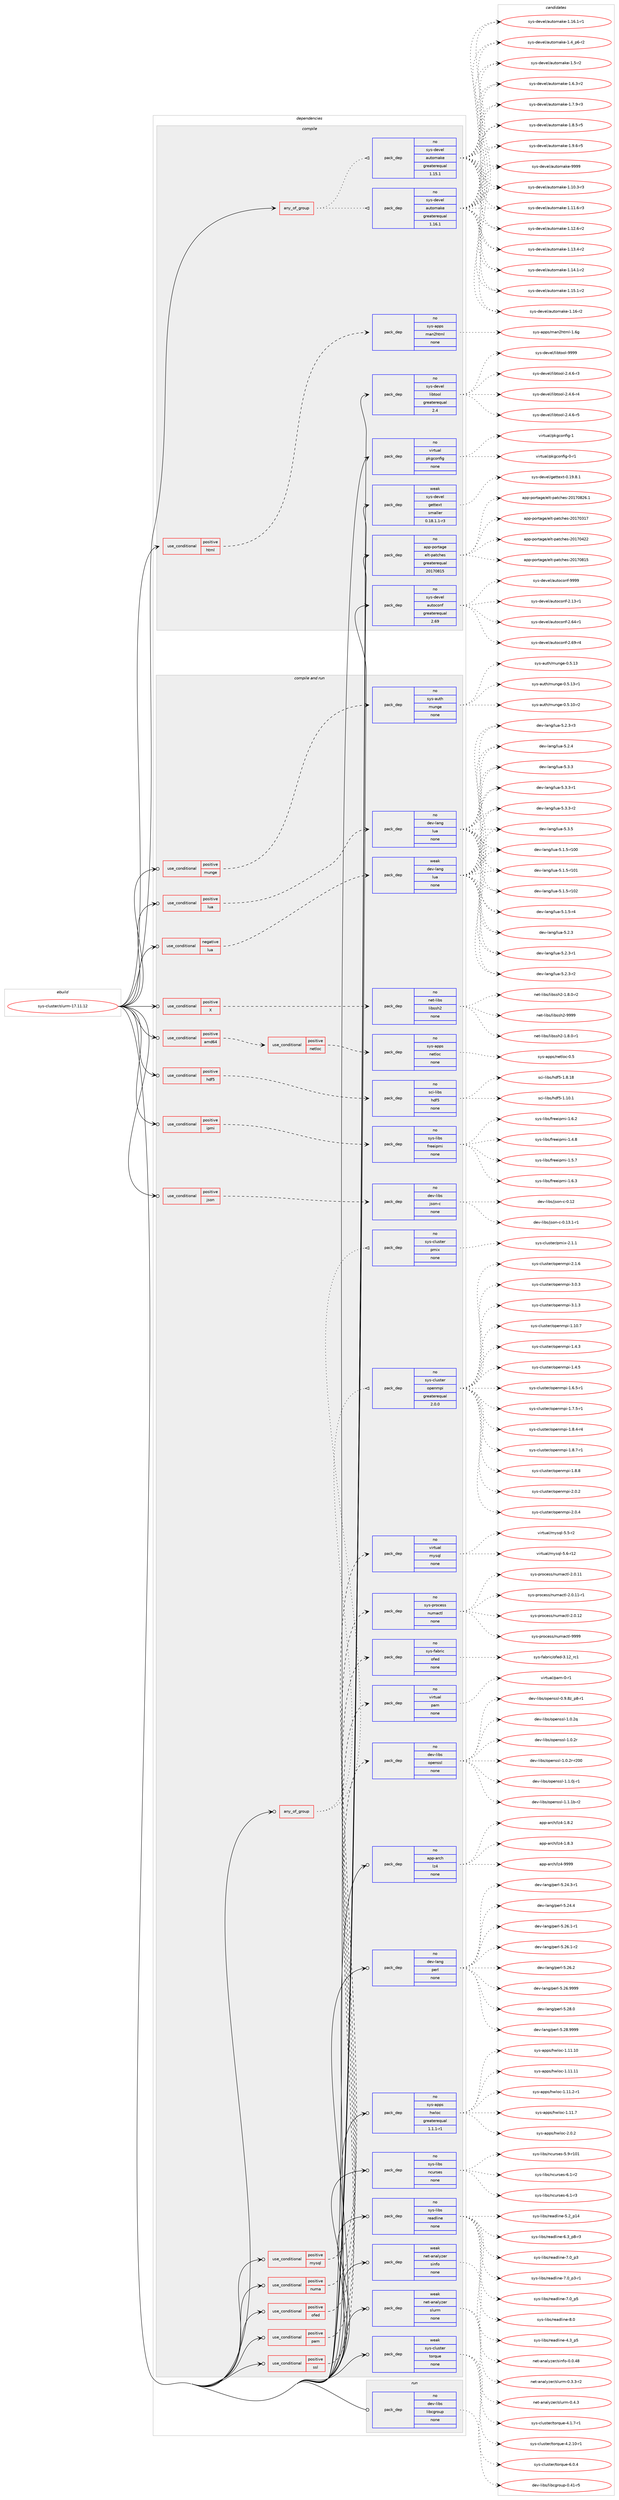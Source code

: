 digraph prolog {

# *************
# Graph options
# *************

newrank=true;
concentrate=true;
compound=true;
graph [rankdir=LR,fontname=Helvetica,fontsize=10,ranksep=1.5];#, ranksep=2.5, nodesep=0.2];
edge  [arrowhead=vee];
node  [fontname=Helvetica,fontsize=10];

# **********
# The ebuild
# **********

subgraph cluster_leftcol {
color=gray;
rank=same;
label=<<i>ebuild</i>>;
id [label="sys-cluster/slurm-17.11.12", color=red, width=4, href="../sys-cluster/slurm-17.11.12.svg"];
}

# ****************
# The dependencies
# ****************

subgraph cluster_midcol {
color=gray;
label=<<i>dependencies</i>>;
subgraph cluster_compile {
fillcolor="#eeeeee";
style=filled;
label=<<i>compile</i>>;
subgraph any27387 {
dependency1725785 [label=<<TABLE BORDER="0" CELLBORDER="1" CELLSPACING="0" CELLPADDING="4"><TR><TD CELLPADDING="10">any_of_group</TD></TR></TABLE>>, shape=none, color=red];subgraph pack1238325 {
dependency1725786 [label=<<TABLE BORDER="0" CELLBORDER="1" CELLSPACING="0" CELLPADDING="4" WIDTH="220"><TR><TD ROWSPAN="6" CELLPADDING="30">pack_dep</TD></TR><TR><TD WIDTH="110">no</TD></TR><TR><TD>sys-devel</TD></TR><TR><TD>automake</TD></TR><TR><TD>greaterequal</TD></TR><TR><TD>1.16.1</TD></TR></TABLE>>, shape=none, color=blue];
}
dependency1725785:e -> dependency1725786:w [weight=20,style="dotted",arrowhead="oinv"];
subgraph pack1238326 {
dependency1725787 [label=<<TABLE BORDER="0" CELLBORDER="1" CELLSPACING="0" CELLPADDING="4" WIDTH="220"><TR><TD ROWSPAN="6" CELLPADDING="30">pack_dep</TD></TR><TR><TD WIDTH="110">no</TD></TR><TR><TD>sys-devel</TD></TR><TR><TD>automake</TD></TR><TR><TD>greaterequal</TD></TR><TR><TD>1.15.1</TD></TR></TABLE>>, shape=none, color=blue];
}
dependency1725785:e -> dependency1725787:w [weight=20,style="dotted",arrowhead="oinv"];
}
id:e -> dependency1725785:w [weight=20,style="solid",arrowhead="vee"];
subgraph cond459185 {
dependency1725788 [label=<<TABLE BORDER="0" CELLBORDER="1" CELLSPACING="0" CELLPADDING="4"><TR><TD ROWSPAN="3" CELLPADDING="10">use_conditional</TD></TR><TR><TD>positive</TD></TR><TR><TD>html</TD></TR></TABLE>>, shape=none, color=red];
subgraph pack1238327 {
dependency1725789 [label=<<TABLE BORDER="0" CELLBORDER="1" CELLSPACING="0" CELLPADDING="4" WIDTH="220"><TR><TD ROWSPAN="6" CELLPADDING="30">pack_dep</TD></TR><TR><TD WIDTH="110">no</TD></TR><TR><TD>sys-apps</TD></TR><TR><TD>man2html</TD></TR><TR><TD>none</TD></TR><TR><TD></TD></TR></TABLE>>, shape=none, color=blue];
}
dependency1725788:e -> dependency1725789:w [weight=20,style="dashed",arrowhead="vee"];
}
id:e -> dependency1725788:w [weight=20,style="solid",arrowhead="vee"];
subgraph pack1238328 {
dependency1725790 [label=<<TABLE BORDER="0" CELLBORDER="1" CELLSPACING="0" CELLPADDING="4" WIDTH="220"><TR><TD ROWSPAN="6" CELLPADDING="30">pack_dep</TD></TR><TR><TD WIDTH="110">no</TD></TR><TR><TD>app-portage</TD></TR><TR><TD>elt-patches</TD></TR><TR><TD>greaterequal</TD></TR><TR><TD>20170815</TD></TR></TABLE>>, shape=none, color=blue];
}
id:e -> dependency1725790:w [weight=20,style="solid",arrowhead="vee"];
subgraph pack1238329 {
dependency1725791 [label=<<TABLE BORDER="0" CELLBORDER="1" CELLSPACING="0" CELLPADDING="4" WIDTH="220"><TR><TD ROWSPAN="6" CELLPADDING="30">pack_dep</TD></TR><TR><TD WIDTH="110">no</TD></TR><TR><TD>sys-devel</TD></TR><TR><TD>autoconf</TD></TR><TR><TD>greaterequal</TD></TR><TR><TD>2.69</TD></TR></TABLE>>, shape=none, color=blue];
}
id:e -> dependency1725791:w [weight=20,style="solid",arrowhead="vee"];
subgraph pack1238330 {
dependency1725792 [label=<<TABLE BORDER="0" CELLBORDER="1" CELLSPACING="0" CELLPADDING="4" WIDTH="220"><TR><TD ROWSPAN="6" CELLPADDING="30">pack_dep</TD></TR><TR><TD WIDTH="110">no</TD></TR><TR><TD>sys-devel</TD></TR><TR><TD>libtool</TD></TR><TR><TD>greaterequal</TD></TR><TR><TD>2.4</TD></TR></TABLE>>, shape=none, color=blue];
}
id:e -> dependency1725792:w [weight=20,style="solid",arrowhead="vee"];
subgraph pack1238331 {
dependency1725793 [label=<<TABLE BORDER="0" CELLBORDER="1" CELLSPACING="0" CELLPADDING="4" WIDTH="220"><TR><TD ROWSPAN="6" CELLPADDING="30">pack_dep</TD></TR><TR><TD WIDTH="110">no</TD></TR><TR><TD>virtual</TD></TR><TR><TD>pkgconfig</TD></TR><TR><TD>none</TD></TR><TR><TD></TD></TR></TABLE>>, shape=none, color=blue];
}
id:e -> dependency1725793:w [weight=20,style="solid",arrowhead="vee"];
subgraph pack1238332 {
dependency1725794 [label=<<TABLE BORDER="0" CELLBORDER="1" CELLSPACING="0" CELLPADDING="4" WIDTH="220"><TR><TD ROWSPAN="6" CELLPADDING="30">pack_dep</TD></TR><TR><TD WIDTH="110">weak</TD></TR><TR><TD>sys-devel</TD></TR><TR><TD>gettext</TD></TR><TR><TD>smaller</TD></TR><TR><TD>0.18.1.1-r3</TD></TR></TABLE>>, shape=none, color=blue];
}
id:e -> dependency1725794:w [weight=20,style="solid",arrowhead="vee"];
}
subgraph cluster_compileandrun {
fillcolor="#eeeeee";
style=filled;
label=<<i>compile and run</i>>;
subgraph any27388 {
dependency1725795 [label=<<TABLE BORDER="0" CELLBORDER="1" CELLSPACING="0" CELLPADDING="4"><TR><TD CELLPADDING="10">any_of_group</TD></TR></TABLE>>, shape=none, color=red];subgraph pack1238333 {
dependency1725796 [label=<<TABLE BORDER="0" CELLBORDER="1" CELLSPACING="0" CELLPADDING="4" WIDTH="220"><TR><TD ROWSPAN="6" CELLPADDING="30">pack_dep</TD></TR><TR><TD WIDTH="110">no</TD></TR><TR><TD>sys-cluster</TD></TR><TR><TD>pmix</TD></TR><TR><TD>none</TD></TR><TR><TD></TD></TR></TABLE>>, shape=none, color=blue];
}
dependency1725795:e -> dependency1725796:w [weight=20,style="dotted",arrowhead="oinv"];
subgraph pack1238334 {
dependency1725797 [label=<<TABLE BORDER="0" CELLBORDER="1" CELLSPACING="0" CELLPADDING="4" WIDTH="220"><TR><TD ROWSPAN="6" CELLPADDING="30">pack_dep</TD></TR><TR><TD WIDTH="110">no</TD></TR><TR><TD>sys-cluster</TD></TR><TR><TD>openmpi</TD></TR><TR><TD>greaterequal</TD></TR><TR><TD>2.0.0</TD></TR></TABLE>>, shape=none, color=blue];
}
dependency1725795:e -> dependency1725797:w [weight=20,style="dotted",arrowhead="oinv"];
}
id:e -> dependency1725795:w [weight=20,style="solid",arrowhead="odotvee"];
subgraph cond459186 {
dependency1725798 [label=<<TABLE BORDER="0" CELLBORDER="1" CELLSPACING="0" CELLPADDING="4"><TR><TD ROWSPAN="3" CELLPADDING="10">use_conditional</TD></TR><TR><TD>negative</TD></TR><TR><TD>lua</TD></TR></TABLE>>, shape=none, color=red];
subgraph pack1238335 {
dependency1725799 [label=<<TABLE BORDER="0" CELLBORDER="1" CELLSPACING="0" CELLPADDING="4" WIDTH="220"><TR><TD ROWSPAN="6" CELLPADDING="30">pack_dep</TD></TR><TR><TD WIDTH="110">weak</TD></TR><TR><TD>dev-lang</TD></TR><TR><TD>lua</TD></TR><TR><TD>none</TD></TR><TR><TD></TD></TR></TABLE>>, shape=none, color=blue];
}
dependency1725798:e -> dependency1725799:w [weight=20,style="dashed",arrowhead="vee"];
}
id:e -> dependency1725798:w [weight=20,style="solid",arrowhead="odotvee"];
subgraph cond459187 {
dependency1725800 [label=<<TABLE BORDER="0" CELLBORDER="1" CELLSPACING="0" CELLPADDING="4"><TR><TD ROWSPAN="3" CELLPADDING="10">use_conditional</TD></TR><TR><TD>positive</TD></TR><TR><TD>X</TD></TR></TABLE>>, shape=none, color=red];
subgraph pack1238336 {
dependency1725801 [label=<<TABLE BORDER="0" CELLBORDER="1" CELLSPACING="0" CELLPADDING="4" WIDTH="220"><TR><TD ROWSPAN="6" CELLPADDING="30">pack_dep</TD></TR><TR><TD WIDTH="110">no</TD></TR><TR><TD>net-libs</TD></TR><TR><TD>libssh2</TD></TR><TR><TD>none</TD></TR><TR><TD></TD></TR></TABLE>>, shape=none, color=blue];
}
dependency1725800:e -> dependency1725801:w [weight=20,style="dashed",arrowhead="vee"];
}
id:e -> dependency1725800:w [weight=20,style="solid",arrowhead="odotvee"];
subgraph cond459188 {
dependency1725802 [label=<<TABLE BORDER="0" CELLBORDER="1" CELLSPACING="0" CELLPADDING="4"><TR><TD ROWSPAN="3" CELLPADDING="10">use_conditional</TD></TR><TR><TD>positive</TD></TR><TR><TD>amd64</TD></TR></TABLE>>, shape=none, color=red];
subgraph cond459189 {
dependency1725803 [label=<<TABLE BORDER="0" CELLBORDER="1" CELLSPACING="0" CELLPADDING="4"><TR><TD ROWSPAN="3" CELLPADDING="10">use_conditional</TD></TR><TR><TD>positive</TD></TR><TR><TD>netloc</TD></TR></TABLE>>, shape=none, color=red];
subgraph pack1238337 {
dependency1725804 [label=<<TABLE BORDER="0" CELLBORDER="1" CELLSPACING="0" CELLPADDING="4" WIDTH="220"><TR><TD ROWSPAN="6" CELLPADDING="30">pack_dep</TD></TR><TR><TD WIDTH="110">no</TD></TR><TR><TD>sys-apps</TD></TR><TR><TD>netloc</TD></TR><TR><TD>none</TD></TR><TR><TD></TD></TR></TABLE>>, shape=none, color=blue];
}
dependency1725803:e -> dependency1725804:w [weight=20,style="dashed",arrowhead="vee"];
}
dependency1725802:e -> dependency1725803:w [weight=20,style="dashed",arrowhead="vee"];
}
id:e -> dependency1725802:w [weight=20,style="solid",arrowhead="odotvee"];
subgraph cond459190 {
dependency1725805 [label=<<TABLE BORDER="0" CELLBORDER="1" CELLSPACING="0" CELLPADDING="4"><TR><TD ROWSPAN="3" CELLPADDING="10">use_conditional</TD></TR><TR><TD>positive</TD></TR><TR><TD>hdf5</TD></TR></TABLE>>, shape=none, color=red];
subgraph pack1238338 {
dependency1725806 [label=<<TABLE BORDER="0" CELLBORDER="1" CELLSPACING="0" CELLPADDING="4" WIDTH="220"><TR><TD ROWSPAN="6" CELLPADDING="30">pack_dep</TD></TR><TR><TD WIDTH="110">no</TD></TR><TR><TD>sci-libs</TD></TR><TR><TD>hdf5</TD></TR><TR><TD>none</TD></TR><TR><TD></TD></TR></TABLE>>, shape=none, color=blue];
}
dependency1725805:e -> dependency1725806:w [weight=20,style="dashed",arrowhead="vee"];
}
id:e -> dependency1725805:w [weight=20,style="solid",arrowhead="odotvee"];
subgraph cond459191 {
dependency1725807 [label=<<TABLE BORDER="0" CELLBORDER="1" CELLSPACING="0" CELLPADDING="4"><TR><TD ROWSPAN="3" CELLPADDING="10">use_conditional</TD></TR><TR><TD>positive</TD></TR><TR><TD>ipmi</TD></TR></TABLE>>, shape=none, color=red];
subgraph pack1238339 {
dependency1725808 [label=<<TABLE BORDER="0" CELLBORDER="1" CELLSPACING="0" CELLPADDING="4" WIDTH="220"><TR><TD ROWSPAN="6" CELLPADDING="30">pack_dep</TD></TR><TR><TD WIDTH="110">no</TD></TR><TR><TD>sys-libs</TD></TR><TR><TD>freeipmi</TD></TR><TR><TD>none</TD></TR><TR><TD></TD></TR></TABLE>>, shape=none, color=blue];
}
dependency1725807:e -> dependency1725808:w [weight=20,style="dashed",arrowhead="vee"];
}
id:e -> dependency1725807:w [weight=20,style="solid",arrowhead="odotvee"];
subgraph cond459192 {
dependency1725809 [label=<<TABLE BORDER="0" CELLBORDER="1" CELLSPACING="0" CELLPADDING="4"><TR><TD ROWSPAN="3" CELLPADDING="10">use_conditional</TD></TR><TR><TD>positive</TD></TR><TR><TD>json</TD></TR></TABLE>>, shape=none, color=red];
subgraph pack1238340 {
dependency1725810 [label=<<TABLE BORDER="0" CELLBORDER="1" CELLSPACING="0" CELLPADDING="4" WIDTH="220"><TR><TD ROWSPAN="6" CELLPADDING="30">pack_dep</TD></TR><TR><TD WIDTH="110">no</TD></TR><TR><TD>dev-libs</TD></TR><TR><TD>json-c</TD></TR><TR><TD>none</TD></TR><TR><TD></TD></TR></TABLE>>, shape=none, color=blue];
}
dependency1725809:e -> dependency1725810:w [weight=20,style="dashed",arrowhead="vee"];
}
id:e -> dependency1725809:w [weight=20,style="solid",arrowhead="odotvee"];
subgraph cond459193 {
dependency1725811 [label=<<TABLE BORDER="0" CELLBORDER="1" CELLSPACING="0" CELLPADDING="4"><TR><TD ROWSPAN="3" CELLPADDING="10">use_conditional</TD></TR><TR><TD>positive</TD></TR><TR><TD>lua</TD></TR></TABLE>>, shape=none, color=red];
subgraph pack1238341 {
dependency1725812 [label=<<TABLE BORDER="0" CELLBORDER="1" CELLSPACING="0" CELLPADDING="4" WIDTH="220"><TR><TD ROWSPAN="6" CELLPADDING="30">pack_dep</TD></TR><TR><TD WIDTH="110">no</TD></TR><TR><TD>dev-lang</TD></TR><TR><TD>lua</TD></TR><TR><TD>none</TD></TR><TR><TD></TD></TR></TABLE>>, shape=none, color=blue];
}
dependency1725811:e -> dependency1725812:w [weight=20,style="dashed",arrowhead="vee"];
}
id:e -> dependency1725811:w [weight=20,style="solid",arrowhead="odotvee"];
subgraph cond459194 {
dependency1725813 [label=<<TABLE BORDER="0" CELLBORDER="1" CELLSPACING="0" CELLPADDING="4"><TR><TD ROWSPAN="3" CELLPADDING="10">use_conditional</TD></TR><TR><TD>positive</TD></TR><TR><TD>munge</TD></TR></TABLE>>, shape=none, color=red];
subgraph pack1238342 {
dependency1725814 [label=<<TABLE BORDER="0" CELLBORDER="1" CELLSPACING="0" CELLPADDING="4" WIDTH="220"><TR><TD ROWSPAN="6" CELLPADDING="30">pack_dep</TD></TR><TR><TD WIDTH="110">no</TD></TR><TR><TD>sys-auth</TD></TR><TR><TD>munge</TD></TR><TR><TD>none</TD></TR><TR><TD></TD></TR></TABLE>>, shape=none, color=blue];
}
dependency1725813:e -> dependency1725814:w [weight=20,style="dashed",arrowhead="vee"];
}
id:e -> dependency1725813:w [weight=20,style="solid",arrowhead="odotvee"];
subgraph cond459195 {
dependency1725815 [label=<<TABLE BORDER="0" CELLBORDER="1" CELLSPACING="0" CELLPADDING="4"><TR><TD ROWSPAN="3" CELLPADDING="10">use_conditional</TD></TR><TR><TD>positive</TD></TR><TR><TD>mysql</TD></TR></TABLE>>, shape=none, color=red];
subgraph pack1238343 {
dependency1725816 [label=<<TABLE BORDER="0" CELLBORDER="1" CELLSPACING="0" CELLPADDING="4" WIDTH="220"><TR><TD ROWSPAN="6" CELLPADDING="30">pack_dep</TD></TR><TR><TD WIDTH="110">no</TD></TR><TR><TD>virtual</TD></TR><TR><TD>mysql</TD></TR><TR><TD>none</TD></TR><TR><TD></TD></TR></TABLE>>, shape=none, color=blue];
}
dependency1725815:e -> dependency1725816:w [weight=20,style="dashed",arrowhead="vee"];
}
id:e -> dependency1725815:w [weight=20,style="solid",arrowhead="odotvee"];
subgraph cond459196 {
dependency1725817 [label=<<TABLE BORDER="0" CELLBORDER="1" CELLSPACING="0" CELLPADDING="4"><TR><TD ROWSPAN="3" CELLPADDING="10">use_conditional</TD></TR><TR><TD>positive</TD></TR><TR><TD>numa</TD></TR></TABLE>>, shape=none, color=red];
subgraph pack1238344 {
dependency1725818 [label=<<TABLE BORDER="0" CELLBORDER="1" CELLSPACING="0" CELLPADDING="4" WIDTH="220"><TR><TD ROWSPAN="6" CELLPADDING="30">pack_dep</TD></TR><TR><TD WIDTH="110">no</TD></TR><TR><TD>sys-process</TD></TR><TR><TD>numactl</TD></TR><TR><TD>none</TD></TR><TR><TD></TD></TR></TABLE>>, shape=none, color=blue];
}
dependency1725817:e -> dependency1725818:w [weight=20,style="dashed",arrowhead="vee"];
}
id:e -> dependency1725817:w [weight=20,style="solid",arrowhead="odotvee"];
subgraph cond459197 {
dependency1725819 [label=<<TABLE BORDER="0" CELLBORDER="1" CELLSPACING="0" CELLPADDING="4"><TR><TD ROWSPAN="3" CELLPADDING="10">use_conditional</TD></TR><TR><TD>positive</TD></TR><TR><TD>ofed</TD></TR></TABLE>>, shape=none, color=red];
subgraph pack1238345 {
dependency1725820 [label=<<TABLE BORDER="0" CELLBORDER="1" CELLSPACING="0" CELLPADDING="4" WIDTH="220"><TR><TD ROWSPAN="6" CELLPADDING="30">pack_dep</TD></TR><TR><TD WIDTH="110">no</TD></TR><TR><TD>sys-fabric</TD></TR><TR><TD>ofed</TD></TR><TR><TD>none</TD></TR><TR><TD></TD></TR></TABLE>>, shape=none, color=blue];
}
dependency1725819:e -> dependency1725820:w [weight=20,style="dashed",arrowhead="vee"];
}
id:e -> dependency1725819:w [weight=20,style="solid",arrowhead="odotvee"];
subgraph cond459198 {
dependency1725821 [label=<<TABLE BORDER="0" CELLBORDER="1" CELLSPACING="0" CELLPADDING="4"><TR><TD ROWSPAN="3" CELLPADDING="10">use_conditional</TD></TR><TR><TD>positive</TD></TR><TR><TD>pam</TD></TR></TABLE>>, shape=none, color=red];
subgraph pack1238346 {
dependency1725822 [label=<<TABLE BORDER="0" CELLBORDER="1" CELLSPACING="0" CELLPADDING="4" WIDTH="220"><TR><TD ROWSPAN="6" CELLPADDING="30">pack_dep</TD></TR><TR><TD WIDTH="110">no</TD></TR><TR><TD>virtual</TD></TR><TR><TD>pam</TD></TR><TR><TD>none</TD></TR><TR><TD></TD></TR></TABLE>>, shape=none, color=blue];
}
dependency1725821:e -> dependency1725822:w [weight=20,style="dashed",arrowhead="vee"];
}
id:e -> dependency1725821:w [weight=20,style="solid",arrowhead="odotvee"];
subgraph cond459199 {
dependency1725823 [label=<<TABLE BORDER="0" CELLBORDER="1" CELLSPACING="0" CELLPADDING="4"><TR><TD ROWSPAN="3" CELLPADDING="10">use_conditional</TD></TR><TR><TD>positive</TD></TR><TR><TD>ssl</TD></TR></TABLE>>, shape=none, color=red];
subgraph pack1238347 {
dependency1725824 [label=<<TABLE BORDER="0" CELLBORDER="1" CELLSPACING="0" CELLPADDING="4" WIDTH="220"><TR><TD ROWSPAN="6" CELLPADDING="30">pack_dep</TD></TR><TR><TD WIDTH="110">no</TD></TR><TR><TD>dev-libs</TD></TR><TR><TD>openssl</TD></TR><TR><TD>none</TD></TR><TR><TD></TD></TR></TABLE>>, shape=none, color=blue];
}
dependency1725823:e -> dependency1725824:w [weight=20,style="dashed",arrowhead="vee"];
}
id:e -> dependency1725823:w [weight=20,style="solid",arrowhead="odotvee"];
subgraph pack1238348 {
dependency1725825 [label=<<TABLE BORDER="0" CELLBORDER="1" CELLSPACING="0" CELLPADDING="4" WIDTH="220"><TR><TD ROWSPAN="6" CELLPADDING="30">pack_dep</TD></TR><TR><TD WIDTH="110">no</TD></TR><TR><TD>app-arch</TD></TR><TR><TD>lz4</TD></TR><TR><TD>none</TD></TR><TR><TD></TD></TR></TABLE>>, shape=none, color=blue];
}
id:e -> dependency1725825:w [weight=20,style="solid",arrowhead="odotvee"];
subgraph pack1238349 {
dependency1725826 [label=<<TABLE BORDER="0" CELLBORDER="1" CELLSPACING="0" CELLPADDING="4" WIDTH="220"><TR><TD ROWSPAN="6" CELLPADDING="30">pack_dep</TD></TR><TR><TD WIDTH="110">no</TD></TR><TR><TD>dev-lang</TD></TR><TR><TD>perl</TD></TR><TR><TD>none</TD></TR><TR><TD></TD></TR></TABLE>>, shape=none, color=blue];
}
id:e -> dependency1725826:w [weight=20,style="solid",arrowhead="odotvee"];
subgraph pack1238350 {
dependency1725827 [label=<<TABLE BORDER="0" CELLBORDER="1" CELLSPACING="0" CELLPADDING="4" WIDTH="220"><TR><TD ROWSPAN="6" CELLPADDING="30">pack_dep</TD></TR><TR><TD WIDTH="110">no</TD></TR><TR><TD>sys-apps</TD></TR><TR><TD>hwloc</TD></TR><TR><TD>greaterequal</TD></TR><TR><TD>1.1.1-r1</TD></TR></TABLE>>, shape=none, color=blue];
}
id:e -> dependency1725827:w [weight=20,style="solid",arrowhead="odotvee"];
subgraph pack1238351 {
dependency1725828 [label=<<TABLE BORDER="0" CELLBORDER="1" CELLSPACING="0" CELLPADDING="4" WIDTH="220"><TR><TD ROWSPAN="6" CELLPADDING="30">pack_dep</TD></TR><TR><TD WIDTH="110">no</TD></TR><TR><TD>sys-libs</TD></TR><TR><TD>ncurses</TD></TR><TR><TD>none</TD></TR><TR><TD></TD></TR></TABLE>>, shape=none, color=blue];
}
id:e -> dependency1725828:w [weight=20,style="solid",arrowhead="odotvee"];
subgraph pack1238352 {
dependency1725829 [label=<<TABLE BORDER="0" CELLBORDER="1" CELLSPACING="0" CELLPADDING="4" WIDTH="220"><TR><TD ROWSPAN="6" CELLPADDING="30">pack_dep</TD></TR><TR><TD WIDTH="110">no</TD></TR><TR><TD>sys-libs</TD></TR><TR><TD>readline</TD></TR><TR><TD>none</TD></TR><TR><TD></TD></TR></TABLE>>, shape=none, color=blue];
}
id:e -> dependency1725829:w [weight=20,style="solid",arrowhead="odotvee"];
subgraph pack1238353 {
dependency1725830 [label=<<TABLE BORDER="0" CELLBORDER="1" CELLSPACING="0" CELLPADDING="4" WIDTH="220"><TR><TD ROWSPAN="6" CELLPADDING="30">pack_dep</TD></TR><TR><TD WIDTH="110">weak</TD></TR><TR><TD>net-analyzer</TD></TR><TR><TD>sinfo</TD></TR><TR><TD>none</TD></TR><TR><TD></TD></TR></TABLE>>, shape=none, color=blue];
}
id:e -> dependency1725830:w [weight=20,style="solid",arrowhead="odotvee"];
subgraph pack1238354 {
dependency1725831 [label=<<TABLE BORDER="0" CELLBORDER="1" CELLSPACING="0" CELLPADDING="4" WIDTH="220"><TR><TD ROWSPAN="6" CELLPADDING="30">pack_dep</TD></TR><TR><TD WIDTH="110">weak</TD></TR><TR><TD>net-analyzer</TD></TR><TR><TD>slurm</TD></TR><TR><TD>none</TD></TR><TR><TD></TD></TR></TABLE>>, shape=none, color=blue];
}
id:e -> dependency1725831:w [weight=20,style="solid",arrowhead="odotvee"];
subgraph pack1238355 {
dependency1725832 [label=<<TABLE BORDER="0" CELLBORDER="1" CELLSPACING="0" CELLPADDING="4" WIDTH="220"><TR><TD ROWSPAN="6" CELLPADDING="30">pack_dep</TD></TR><TR><TD WIDTH="110">weak</TD></TR><TR><TD>sys-cluster</TD></TR><TR><TD>torque</TD></TR><TR><TD>none</TD></TR><TR><TD></TD></TR></TABLE>>, shape=none, color=blue];
}
id:e -> dependency1725832:w [weight=20,style="solid",arrowhead="odotvee"];
}
subgraph cluster_run {
fillcolor="#eeeeee";
style=filled;
label=<<i>run</i>>;
subgraph pack1238356 {
dependency1725833 [label=<<TABLE BORDER="0" CELLBORDER="1" CELLSPACING="0" CELLPADDING="4" WIDTH="220"><TR><TD ROWSPAN="6" CELLPADDING="30">pack_dep</TD></TR><TR><TD WIDTH="110">no</TD></TR><TR><TD>dev-libs</TD></TR><TR><TD>libcgroup</TD></TR><TR><TD>none</TD></TR><TR><TD></TD></TR></TABLE>>, shape=none, color=blue];
}
id:e -> dependency1725833:w [weight=20,style="solid",arrowhead="odot"];
}
}

# **************
# The candidates
# **************

subgraph cluster_choices {
rank=same;
color=gray;
label=<<i>candidates</i>>;

subgraph choice1238325 {
color=black;
nodesep=1;
choice11512111545100101118101108479711711611110997107101454946494846514511451 [label="sys-devel/automake-1.10.3-r3", color=red, width=4,href="../sys-devel/automake-1.10.3-r3.svg"];
choice11512111545100101118101108479711711611110997107101454946494946544511451 [label="sys-devel/automake-1.11.6-r3", color=red, width=4,href="../sys-devel/automake-1.11.6-r3.svg"];
choice11512111545100101118101108479711711611110997107101454946495046544511450 [label="sys-devel/automake-1.12.6-r2", color=red, width=4,href="../sys-devel/automake-1.12.6-r2.svg"];
choice11512111545100101118101108479711711611110997107101454946495146524511450 [label="sys-devel/automake-1.13.4-r2", color=red, width=4,href="../sys-devel/automake-1.13.4-r2.svg"];
choice11512111545100101118101108479711711611110997107101454946495246494511450 [label="sys-devel/automake-1.14.1-r2", color=red, width=4,href="../sys-devel/automake-1.14.1-r2.svg"];
choice11512111545100101118101108479711711611110997107101454946495346494511450 [label="sys-devel/automake-1.15.1-r2", color=red, width=4,href="../sys-devel/automake-1.15.1-r2.svg"];
choice1151211154510010111810110847971171161111099710710145494649544511450 [label="sys-devel/automake-1.16-r2", color=red, width=4,href="../sys-devel/automake-1.16-r2.svg"];
choice11512111545100101118101108479711711611110997107101454946495446494511449 [label="sys-devel/automake-1.16.1-r1", color=red, width=4,href="../sys-devel/automake-1.16.1-r1.svg"];
choice115121115451001011181011084797117116111109971071014549465295112544511450 [label="sys-devel/automake-1.4_p6-r2", color=red, width=4,href="../sys-devel/automake-1.4_p6-r2.svg"];
choice11512111545100101118101108479711711611110997107101454946534511450 [label="sys-devel/automake-1.5-r2", color=red, width=4,href="../sys-devel/automake-1.5-r2.svg"];
choice115121115451001011181011084797117116111109971071014549465446514511450 [label="sys-devel/automake-1.6.3-r2", color=red, width=4,href="../sys-devel/automake-1.6.3-r2.svg"];
choice115121115451001011181011084797117116111109971071014549465546574511451 [label="sys-devel/automake-1.7.9-r3", color=red, width=4,href="../sys-devel/automake-1.7.9-r3.svg"];
choice115121115451001011181011084797117116111109971071014549465646534511453 [label="sys-devel/automake-1.8.5-r5", color=red, width=4,href="../sys-devel/automake-1.8.5-r5.svg"];
choice115121115451001011181011084797117116111109971071014549465746544511453 [label="sys-devel/automake-1.9.6-r5", color=red, width=4,href="../sys-devel/automake-1.9.6-r5.svg"];
choice115121115451001011181011084797117116111109971071014557575757 [label="sys-devel/automake-9999", color=red, width=4,href="../sys-devel/automake-9999.svg"];
dependency1725786:e -> choice11512111545100101118101108479711711611110997107101454946494846514511451:w [style=dotted,weight="100"];
dependency1725786:e -> choice11512111545100101118101108479711711611110997107101454946494946544511451:w [style=dotted,weight="100"];
dependency1725786:e -> choice11512111545100101118101108479711711611110997107101454946495046544511450:w [style=dotted,weight="100"];
dependency1725786:e -> choice11512111545100101118101108479711711611110997107101454946495146524511450:w [style=dotted,weight="100"];
dependency1725786:e -> choice11512111545100101118101108479711711611110997107101454946495246494511450:w [style=dotted,weight="100"];
dependency1725786:e -> choice11512111545100101118101108479711711611110997107101454946495346494511450:w [style=dotted,weight="100"];
dependency1725786:e -> choice1151211154510010111810110847971171161111099710710145494649544511450:w [style=dotted,weight="100"];
dependency1725786:e -> choice11512111545100101118101108479711711611110997107101454946495446494511449:w [style=dotted,weight="100"];
dependency1725786:e -> choice115121115451001011181011084797117116111109971071014549465295112544511450:w [style=dotted,weight="100"];
dependency1725786:e -> choice11512111545100101118101108479711711611110997107101454946534511450:w [style=dotted,weight="100"];
dependency1725786:e -> choice115121115451001011181011084797117116111109971071014549465446514511450:w [style=dotted,weight="100"];
dependency1725786:e -> choice115121115451001011181011084797117116111109971071014549465546574511451:w [style=dotted,weight="100"];
dependency1725786:e -> choice115121115451001011181011084797117116111109971071014549465646534511453:w [style=dotted,weight="100"];
dependency1725786:e -> choice115121115451001011181011084797117116111109971071014549465746544511453:w [style=dotted,weight="100"];
dependency1725786:e -> choice115121115451001011181011084797117116111109971071014557575757:w [style=dotted,weight="100"];
}
subgraph choice1238326 {
color=black;
nodesep=1;
choice11512111545100101118101108479711711611110997107101454946494846514511451 [label="sys-devel/automake-1.10.3-r3", color=red, width=4,href="../sys-devel/automake-1.10.3-r3.svg"];
choice11512111545100101118101108479711711611110997107101454946494946544511451 [label="sys-devel/automake-1.11.6-r3", color=red, width=4,href="../sys-devel/automake-1.11.6-r3.svg"];
choice11512111545100101118101108479711711611110997107101454946495046544511450 [label="sys-devel/automake-1.12.6-r2", color=red, width=4,href="../sys-devel/automake-1.12.6-r2.svg"];
choice11512111545100101118101108479711711611110997107101454946495146524511450 [label="sys-devel/automake-1.13.4-r2", color=red, width=4,href="../sys-devel/automake-1.13.4-r2.svg"];
choice11512111545100101118101108479711711611110997107101454946495246494511450 [label="sys-devel/automake-1.14.1-r2", color=red, width=4,href="../sys-devel/automake-1.14.1-r2.svg"];
choice11512111545100101118101108479711711611110997107101454946495346494511450 [label="sys-devel/automake-1.15.1-r2", color=red, width=4,href="../sys-devel/automake-1.15.1-r2.svg"];
choice1151211154510010111810110847971171161111099710710145494649544511450 [label="sys-devel/automake-1.16-r2", color=red, width=4,href="../sys-devel/automake-1.16-r2.svg"];
choice11512111545100101118101108479711711611110997107101454946495446494511449 [label="sys-devel/automake-1.16.1-r1", color=red, width=4,href="../sys-devel/automake-1.16.1-r1.svg"];
choice115121115451001011181011084797117116111109971071014549465295112544511450 [label="sys-devel/automake-1.4_p6-r2", color=red, width=4,href="../sys-devel/automake-1.4_p6-r2.svg"];
choice11512111545100101118101108479711711611110997107101454946534511450 [label="sys-devel/automake-1.5-r2", color=red, width=4,href="../sys-devel/automake-1.5-r2.svg"];
choice115121115451001011181011084797117116111109971071014549465446514511450 [label="sys-devel/automake-1.6.3-r2", color=red, width=4,href="../sys-devel/automake-1.6.3-r2.svg"];
choice115121115451001011181011084797117116111109971071014549465546574511451 [label="sys-devel/automake-1.7.9-r3", color=red, width=4,href="../sys-devel/automake-1.7.9-r3.svg"];
choice115121115451001011181011084797117116111109971071014549465646534511453 [label="sys-devel/automake-1.8.5-r5", color=red, width=4,href="../sys-devel/automake-1.8.5-r5.svg"];
choice115121115451001011181011084797117116111109971071014549465746544511453 [label="sys-devel/automake-1.9.6-r5", color=red, width=4,href="../sys-devel/automake-1.9.6-r5.svg"];
choice115121115451001011181011084797117116111109971071014557575757 [label="sys-devel/automake-9999", color=red, width=4,href="../sys-devel/automake-9999.svg"];
dependency1725787:e -> choice11512111545100101118101108479711711611110997107101454946494846514511451:w [style=dotted,weight="100"];
dependency1725787:e -> choice11512111545100101118101108479711711611110997107101454946494946544511451:w [style=dotted,weight="100"];
dependency1725787:e -> choice11512111545100101118101108479711711611110997107101454946495046544511450:w [style=dotted,weight="100"];
dependency1725787:e -> choice11512111545100101118101108479711711611110997107101454946495146524511450:w [style=dotted,weight="100"];
dependency1725787:e -> choice11512111545100101118101108479711711611110997107101454946495246494511450:w [style=dotted,weight="100"];
dependency1725787:e -> choice11512111545100101118101108479711711611110997107101454946495346494511450:w [style=dotted,weight="100"];
dependency1725787:e -> choice1151211154510010111810110847971171161111099710710145494649544511450:w [style=dotted,weight="100"];
dependency1725787:e -> choice11512111545100101118101108479711711611110997107101454946495446494511449:w [style=dotted,weight="100"];
dependency1725787:e -> choice115121115451001011181011084797117116111109971071014549465295112544511450:w [style=dotted,weight="100"];
dependency1725787:e -> choice11512111545100101118101108479711711611110997107101454946534511450:w [style=dotted,weight="100"];
dependency1725787:e -> choice115121115451001011181011084797117116111109971071014549465446514511450:w [style=dotted,weight="100"];
dependency1725787:e -> choice115121115451001011181011084797117116111109971071014549465546574511451:w [style=dotted,weight="100"];
dependency1725787:e -> choice115121115451001011181011084797117116111109971071014549465646534511453:w [style=dotted,weight="100"];
dependency1725787:e -> choice115121115451001011181011084797117116111109971071014549465746544511453:w [style=dotted,weight="100"];
dependency1725787:e -> choice115121115451001011181011084797117116111109971071014557575757:w [style=dotted,weight="100"];
}
subgraph choice1238327 {
color=black;
nodesep=1;
choice115121115459711211211547109971105010411610910845494654103 [label="sys-apps/man2html-1.6g", color=red, width=4,href="../sys-apps/man2html-1.6g.svg"];
dependency1725789:e -> choice115121115459711211211547109971105010411610910845494654103:w [style=dotted,weight="100"];
}
subgraph choice1238328 {
color=black;
nodesep=1;
choice97112112451121111141169710310147101108116451129711699104101115455048495548514955 [label="app-portage/elt-patches-20170317", color=red, width=4,href="../app-portage/elt-patches-20170317.svg"];
choice97112112451121111141169710310147101108116451129711699104101115455048495548525050 [label="app-portage/elt-patches-20170422", color=red, width=4,href="../app-portage/elt-patches-20170422.svg"];
choice97112112451121111141169710310147101108116451129711699104101115455048495548564953 [label="app-portage/elt-patches-20170815", color=red, width=4,href="../app-portage/elt-patches-20170815.svg"];
choice971121124511211111411697103101471011081164511297116991041011154550484955485650544649 [label="app-portage/elt-patches-20170826.1", color=red, width=4,href="../app-portage/elt-patches-20170826.1.svg"];
dependency1725790:e -> choice97112112451121111141169710310147101108116451129711699104101115455048495548514955:w [style=dotted,weight="100"];
dependency1725790:e -> choice97112112451121111141169710310147101108116451129711699104101115455048495548525050:w [style=dotted,weight="100"];
dependency1725790:e -> choice97112112451121111141169710310147101108116451129711699104101115455048495548564953:w [style=dotted,weight="100"];
dependency1725790:e -> choice971121124511211111411697103101471011081164511297116991041011154550484955485650544649:w [style=dotted,weight="100"];
}
subgraph choice1238329 {
color=black;
nodesep=1;
choice1151211154510010111810110847971171161119911111010245504649514511449 [label="sys-devel/autoconf-2.13-r1", color=red, width=4,href="../sys-devel/autoconf-2.13-r1.svg"];
choice1151211154510010111810110847971171161119911111010245504654524511449 [label="sys-devel/autoconf-2.64-r1", color=red, width=4,href="../sys-devel/autoconf-2.64-r1.svg"];
choice1151211154510010111810110847971171161119911111010245504654574511452 [label="sys-devel/autoconf-2.69-r4", color=red, width=4,href="../sys-devel/autoconf-2.69-r4.svg"];
choice115121115451001011181011084797117116111991111101024557575757 [label="sys-devel/autoconf-9999", color=red, width=4,href="../sys-devel/autoconf-9999.svg"];
dependency1725791:e -> choice1151211154510010111810110847971171161119911111010245504649514511449:w [style=dotted,weight="100"];
dependency1725791:e -> choice1151211154510010111810110847971171161119911111010245504654524511449:w [style=dotted,weight="100"];
dependency1725791:e -> choice1151211154510010111810110847971171161119911111010245504654574511452:w [style=dotted,weight="100"];
dependency1725791:e -> choice115121115451001011181011084797117116111991111101024557575757:w [style=dotted,weight="100"];
}
subgraph choice1238330 {
color=black;
nodesep=1;
choice1151211154510010111810110847108105981161111111084550465246544511451 [label="sys-devel/libtool-2.4.6-r3", color=red, width=4,href="../sys-devel/libtool-2.4.6-r3.svg"];
choice1151211154510010111810110847108105981161111111084550465246544511452 [label="sys-devel/libtool-2.4.6-r4", color=red, width=4,href="../sys-devel/libtool-2.4.6-r4.svg"];
choice1151211154510010111810110847108105981161111111084550465246544511453 [label="sys-devel/libtool-2.4.6-r5", color=red, width=4,href="../sys-devel/libtool-2.4.6-r5.svg"];
choice1151211154510010111810110847108105981161111111084557575757 [label="sys-devel/libtool-9999", color=red, width=4,href="../sys-devel/libtool-9999.svg"];
dependency1725792:e -> choice1151211154510010111810110847108105981161111111084550465246544511451:w [style=dotted,weight="100"];
dependency1725792:e -> choice1151211154510010111810110847108105981161111111084550465246544511452:w [style=dotted,weight="100"];
dependency1725792:e -> choice1151211154510010111810110847108105981161111111084550465246544511453:w [style=dotted,weight="100"];
dependency1725792:e -> choice1151211154510010111810110847108105981161111111084557575757:w [style=dotted,weight="100"];
}
subgraph choice1238331 {
color=black;
nodesep=1;
choice11810511411611797108471121071039911111010210510345484511449 [label="virtual/pkgconfig-0-r1", color=red, width=4,href="../virtual/pkgconfig-0-r1.svg"];
choice1181051141161179710847112107103991111101021051034549 [label="virtual/pkgconfig-1", color=red, width=4,href="../virtual/pkgconfig-1.svg"];
dependency1725793:e -> choice11810511411611797108471121071039911111010210510345484511449:w [style=dotted,weight="100"];
dependency1725793:e -> choice1181051141161179710847112107103991111101021051034549:w [style=dotted,weight="100"];
}
subgraph choice1238332 {
color=black;
nodesep=1;
choice1151211154510010111810110847103101116116101120116454846495746564649 [label="sys-devel/gettext-0.19.8.1", color=red, width=4,href="../sys-devel/gettext-0.19.8.1.svg"];
dependency1725794:e -> choice1151211154510010111810110847103101116116101120116454846495746564649:w [style=dotted,weight="100"];
}
subgraph choice1238333 {
color=black;
nodesep=1;
choice115121115459910811711511610111447112109105120455046494649 [label="sys-cluster/pmix-2.1.1", color=red, width=4,href="../sys-cluster/pmix-2.1.1.svg"];
dependency1725796:e -> choice115121115459910811711511610111447112109105120455046494649:w [style=dotted,weight="100"];
}
subgraph choice1238334 {
color=black;
nodesep=1;
choice11512111545991081171151161011144711111210111010911210545494649484655 [label="sys-cluster/openmpi-1.10.7", color=red, width=4,href="../sys-cluster/openmpi-1.10.7.svg"];
choice115121115459910811711511610111447111112101110109112105454946524651 [label="sys-cluster/openmpi-1.4.3", color=red, width=4,href="../sys-cluster/openmpi-1.4.3.svg"];
choice115121115459910811711511610111447111112101110109112105454946524653 [label="sys-cluster/openmpi-1.4.5", color=red, width=4,href="../sys-cluster/openmpi-1.4.5.svg"];
choice1151211154599108117115116101114471111121011101091121054549465446534511449 [label="sys-cluster/openmpi-1.6.5-r1", color=red, width=4,href="../sys-cluster/openmpi-1.6.5-r1.svg"];
choice1151211154599108117115116101114471111121011101091121054549465546534511449 [label="sys-cluster/openmpi-1.7.5-r1", color=red, width=4,href="../sys-cluster/openmpi-1.7.5-r1.svg"];
choice1151211154599108117115116101114471111121011101091121054549465646524511452 [label="sys-cluster/openmpi-1.8.4-r4", color=red, width=4,href="../sys-cluster/openmpi-1.8.4-r4.svg"];
choice1151211154599108117115116101114471111121011101091121054549465646554511449 [label="sys-cluster/openmpi-1.8.7-r1", color=red, width=4,href="../sys-cluster/openmpi-1.8.7-r1.svg"];
choice115121115459910811711511610111447111112101110109112105454946564656 [label="sys-cluster/openmpi-1.8.8", color=red, width=4,href="../sys-cluster/openmpi-1.8.8.svg"];
choice115121115459910811711511610111447111112101110109112105455046484650 [label="sys-cluster/openmpi-2.0.2", color=red, width=4,href="../sys-cluster/openmpi-2.0.2.svg"];
choice115121115459910811711511610111447111112101110109112105455046484652 [label="sys-cluster/openmpi-2.0.4", color=red, width=4,href="../sys-cluster/openmpi-2.0.4.svg"];
choice115121115459910811711511610111447111112101110109112105455046494654 [label="sys-cluster/openmpi-2.1.6", color=red, width=4,href="../sys-cluster/openmpi-2.1.6.svg"];
choice115121115459910811711511610111447111112101110109112105455146484651 [label="sys-cluster/openmpi-3.0.3", color=red, width=4,href="../sys-cluster/openmpi-3.0.3.svg"];
choice115121115459910811711511610111447111112101110109112105455146494651 [label="sys-cluster/openmpi-3.1.3", color=red, width=4,href="../sys-cluster/openmpi-3.1.3.svg"];
dependency1725797:e -> choice11512111545991081171151161011144711111210111010911210545494649484655:w [style=dotted,weight="100"];
dependency1725797:e -> choice115121115459910811711511610111447111112101110109112105454946524651:w [style=dotted,weight="100"];
dependency1725797:e -> choice115121115459910811711511610111447111112101110109112105454946524653:w [style=dotted,weight="100"];
dependency1725797:e -> choice1151211154599108117115116101114471111121011101091121054549465446534511449:w [style=dotted,weight="100"];
dependency1725797:e -> choice1151211154599108117115116101114471111121011101091121054549465546534511449:w [style=dotted,weight="100"];
dependency1725797:e -> choice1151211154599108117115116101114471111121011101091121054549465646524511452:w [style=dotted,weight="100"];
dependency1725797:e -> choice1151211154599108117115116101114471111121011101091121054549465646554511449:w [style=dotted,weight="100"];
dependency1725797:e -> choice115121115459910811711511610111447111112101110109112105454946564656:w [style=dotted,weight="100"];
dependency1725797:e -> choice115121115459910811711511610111447111112101110109112105455046484650:w [style=dotted,weight="100"];
dependency1725797:e -> choice115121115459910811711511610111447111112101110109112105455046484652:w [style=dotted,weight="100"];
dependency1725797:e -> choice115121115459910811711511610111447111112101110109112105455046494654:w [style=dotted,weight="100"];
dependency1725797:e -> choice115121115459910811711511610111447111112101110109112105455146484651:w [style=dotted,weight="100"];
dependency1725797:e -> choice115121115459910811711511610111447111112101110109112105455146494651:w [style=dotted,weight="100"];
}
subgraph choice1238335 {
color=black;
nodesep=1;
choice1001011184510897110103471081179745534649465345114494848 [label="dev-lang/lua-5.1.5-r100", color=red, width=4,href="../dev-lang/lua-5.1.5-r100.svg"];
choice1001011184510897110103471081179745534649465345114494849 [label="dev-lang/lua-5.1.5-r101", color=red, width=4,href="../dev-lang/lua-5.1.5-r101.svg"];
choice1001011184510897110103471081179745534649465345114494850 [label="dev-lang/lua-5.1.5-r102", color=red, width=4,href="../dev-lang/lua-5.1.5-r102.svg"];
choice100101118451089711010347108117974553464946534511452 [label="dev-lang/lua-5.1.5-r4", color=red, width=4,href="../dev-lang/lua-5.1.5-r4.svg"];
choice10010111845108971101034710811797455346504651 [label="dev-lang/lua-5.2.3", color=red, width=4,href="../dev-lang/lua-5.2.3.svg"];
choice100101118451089711010347108117974553465046514511449 [label="dev-lang/lua-5.2.3-r1", color=red, width=4,href="../dev-lang/lua-5.2.3-r1.svg"];
choice100101118451089711010347108117974553465046514511450 [label="dev-lang/lua-5.2.3-r2", color=red, width=4,href="../dev-lang/lua-5.2.3-r2.svg"];
choice100101118451089711010347108117974553465046514511451 [label="dev-lang/lua-5.2.3-r3", color=red, width=4,href="../dev-lang/lua-5.2.3-r3.svg"];
choice10010111845108971101034710811797455346504652 [label="dev-lang/lua-5.2.4", color=red, width=4,href="../dev-lang/lua-5.2.4.svg"];
choice10010111845108971101034710811797455346514651 [label="dev-lang/lua-5.3.3", color=red, width=4,href="../dev-lang/lua-5.3.3.svg"];
choice100101118451089711010347108117974553465146514511449 [label="dev-lang/lua-5.3.3-r1", color=red, width=4,href="../dev-lang/lua-5.3.3-r1.svg"];
choice100101118451089711010347108117974553465146514511450 [label="dev-lang/lua-5.3.3-r2", color=red, width=4,href="../dev-lang/lua-5.3.3-r2.svg"];
choice10010111845108971101034710811797455346514653 [label="dev-lang/lua-5.3.5", color=red, width=4,href="../dev-lang/lua-5.3.5.svg"];
dependency1725799:e -> choice1001011184510897110103471081179745534649465345114494848:w [style=dotted,weight="100"];
dependency1725799:e -> choice1001011184510897110103471081179745534649465345114494849:w [style=dotted,weight="100"];
dependency1725799:e -> choice1001011184510897110103471081179745534649465345114494850:w [style=dotted,weight="100"];
dependency1725799:e -> choice100101118451089711010347108117974553464946534511452:w [style=dotted,weight="100"];
dependency1725799:e -> choice10010111845108971101034710811797455346504651:w [style=dotted,weight="100"];
dependency1725799:e -> choice100101118451089711010347108117974553465046514511449:w [style=dotted,weight="100"];
dependency1725799:e -> choice100101118451089711010347108117974553465046514511450:w [style=dotted,weight="100"];
dependency1725799:e -> choice100101118451089711010347108117974553465046514511451:w [style=dotted,weight="100"];
dependency1725799:e -> choice10010111845108971101034710811797455346504652:w [style=dotted,weight="100"];
dependency1725799:e -> choice10010111845108971101034710811797455346514651:w [style=dotted,weight="100"];
dependency1725799:e -> choice100101118451089711010347108117974553465146514511449:w [style=dotted,weight="100"];
dependency1725799:e -> choice100101118451089711010347108117974553465146514511450:w [style=dotted,weight="100"];
dependency1725799:e -> choice10010111845108971101034710811797455346514653:w [style=dotted,weight="100"];
}
subgraph choice1238336 {
color=black;
nodesep=1;
choice11010111645108105981154710810598115115104504549465646484511449 [label="net-libs/libssh2-1.8.0-r1", color=red, width=4,href="../net-libs/libssh2-1.8.0-r1.svg"];
choice11010111645108105981154710810598115115104504549465646484511450 [label="net-libs/libssh2-1.8.0-r2", color=red, width=4,href="../net-libs/libssh2-1.8.0-r2.svg"];
choice11010111645108105981154710810598115115104504557575757 [label="net-libs/libssh2-9999", color=red, width=4,href="../net-libs/libssh2-9999.svg"];
dependency1725801:e -> choice11010111645108105981154710810598115115104504549465646484511449:w [style=dotted,weight="100"];
dependency1725801:e -> choice11010111645108105981154710810598115115104504549465646484511450:w [style=dotted,weight="100"];
dependency1725801:e -> choice11010111645108105981154710810598115115104504557575757:w [style=dotted,weight="100"];
}
subgraph choice1238337 {
color=black;
nodesep=1;
choice1151211154597112112115471101011161081119945484653 [label="sys-apps/netloc-0.5", color=red, width=4,href="../sys-apps/netloc-0.5.svg"];
dependency1725804:e -> choice1151211154597112112115471101011161081119945484653:w [style=dotted,weight="100"];
}
subgraph choice1238338 {
color=black;
nodesep=1;
choice115991054510810598115471041001025345494649484649 [label="sci-libs/hdf5-1.10.1", color=red, width=4,href="../sci-libs/hdf5-1.10.1.svg"];
choice115991054510810598115471041001025345494656464956 [label="sci-libs/hdf5-1.8.18", color=red, width=4,href="../sci-libs/hdf5-1.8.18.svg"];
dependency1725806:e -> choice115991054510810598115471041001025345494649484649:w [style=dotted,weight="100"];
dependency1725806:e -> choice115991054510810598115471041001025345494656464956:w [style=dotted,weight="100"];
}
subgraph choice1238339 {
color=black;
nodesep=1;
choice115121115451081059811547102114101101105112109105454946524656 [label="sys-libs/freeipmi-1.4.8", color=red, width=4,href="../sys-libs/freeipmi-1.4.8.svg"];
choice115121115451081059811547102114101101105112109105454946534655 [label="sys-libs/freeipmi-1.5.7", color=red, width=4,href="../sys-libs/freeipmi-1.5.7.svg"];
choice115121115451081059811547102114101101105112109105454946544650 [label="sys-libs/freeipmi-1.6.2", color=red, width=4,href="../sys-libs/freeipmi-1.6.2.svg"];
choice115121115451081059811547102114101101105112109105454946544651 [label="sys-libs/freeipmi-1.6.3", color=red, width=4,href="../sys-libs/freeipmi-1.6.3.svg"];
dependency1725808:e -> choice115121115451081059811547102114101101105112109105454946524656:w [style=dotted,weight="100"];
dependency1725808:e -> choice115121115451081059811547102114101101105112109105454946534655:w [style=dotted,weight="100"];
dependency1725808:e -> choice115121115451081059811547102114101101105112109105454946544650:w [style=dotted,weight="100"];
dependency1725808:e -> choice115121115451081059811547102114101101105112109105454946544651:w [style=dotted,weight="100"];
}
subgraph choice1238340 {
color=black;
nodesep=1;
choice10010111845108105981154710611511111045994548464950 [label="dev-libs/json-c-0.12", color=red, width=4,href="../dev-libs/json-c-0.12.svg"];
choice1001011184510810598115471061151111104599454846495146494511449 [label="dev-libs/json-c-0.13.1-r1", color=red, width=4,href="../dev-libs/json-c-0.13.1-r1.svg"];
dependency1725810:e -> choice10010111845108105981154710611511111045994548464950:w [style=dotted,weight="100"];
dependency1725810:e -> choice1001011184510810598115471061151111104599454846495146494511449:w [style=dotted,weight="100"];
}
subgraph choice1238341 {
color=black;
nodesep=1;
choice1001011184510897110103471081179745534649465345114494848 [label="dev-lang/lua-5.1.5-r100", color=red, width=4,href="../dev-lang/lua-5.1.5-r100.svg"];
choice1001011184510897110103471081179745534649465345114494849 [label="dev-lang/lua-5.1.5-r101", color=red, width=4,href="../dev-lang/lua-5.1.5-r101.svg"];
choice1001011184510897110103471081179745534649465345114494850 [label="dev-lang/lua-5.1.5-r102", color=red, width=4,href="../dev-lang/lua-5.1.5-r102.svg"];
choice100101118451089711010347108117974553464946534511452 [label="dev-lang/lua-5.1.5-r4", color=red, width=4,href="../dev-lang/lua-5.1.5-r4.svg"];
choice10010111845108971101034710811797455346504651 [label="dev-lang/lua-5.2.3", color=red, width=4,href="../dev-lang/lua-5.2.3.svg"];
choice100101118451089711010347108117974553465046514511449 [label="dev-lang/lua-5.2.3-r1", color=red, width=4,href="../dev-lang/lua-5.2.3-r1.svg"];
choice100101118451089711010347108117974553465046514511450 [label="dev-lang/lua-5.2.3-r2", color=red, width=4,href="../dev-lang/lua-5.2.3-r2.svg"];
choice100101118451089711010347108117974553465046514511451 [label="dev-lang/lua-5.2.3-r3", color=red, width=4,href="../dev-lang/lua-5.2.3-r3.svg"];
choice10010111845108971101034710811797455346504652 [label="dev-lang/lua-5.2.4", color=red, width=4,href="../dev-lang/lua-5.2.4.svg"];
choice10010111845108971101034710811797455346514651 [label="dev-lang/lua-5.3.3", color=red, width=4,href="../dev-lang/lua-5.3.3.svg"];
choice100101118451089711010347108117974553465146514511449 [label="dev-lang/lua-5.3.3-r1", color=red, width=4,href="../dev-lang/lua-5.3.3-r1.svg"];
choice100101118451089711010347108117974553465146514511450 [label="dev-lang/lua-5.3.3-r2", color=red, width=4,href="../dev-lang/lua-5.3.3-r2.svg"];
choice10010111845108971101034710811797455346514653 [label="dev-lang/lua-5.3.5", color=red, width=4,href="../dev-lang/lua-5.3.5.svg"];
dependency1725812:e -> choice1001011184510897110103471081179745534649465345114494848:w [style=dotted,weight="100"];
dependency1725812:e -> choice1001011184510897110103471081179745534649465345114494849:w [style=dotted,weight="100"];
dependency1725812:e -> choice1001011184510897110103471081179745534649465345114494850:w [style=dotted,weight="100"];
dependency1725812:e -> choice100101118451089711010347108117974553464946534511452:w [style=dotted,weight="100"];
dependency1725812:e -> choice10010111845108971101034710811797455346504651:w [style=dotted,weight="100"];
dependency1725812:e -> choice100101118451089711010347108117974553465046514511449:w [style=dotted,weight="100"];
dependency1725812:e -> choice100101118451089711010347108117974553465046514511450:w [style=dotted,weight="100"];
dependency1725812:e -> choice100101118451089711010347108117974553465046514511451:w [style=dotted,weight="100"];
dependency1725812:e -> choice10010111845108971101034710811797455346504652:w [style=dotted,weight="100"];
dependency1725812:e -> choice10010111845108971101034710811797455346514651:w [style=dotted,weight="100"];
dependency1725812:e -> choice100101118451089711010347108117974553465146514511449:w [style=dotted,weight="100"];
dependency1725812:e -> choice100101118451089711010347108117974553465146514511450:w [style=dotted,weight="100"];
dependency1725812:e -> choice10010111845108971101034710811797455346514653:w [style=dotted,weight="100"];
}
subgraph choice1238342 {
color=black;
nodesep=1;
choice115121115459711711610447109117110103101454846534649484511450 [label="sys-auth/munge-0.5.10-r2", color=red, width=4,href="../sys-auth/munge-0.5.10-r2.svg"];
choice11512111545971171161044710911711010310145484653464951 [label="sys-auth/munge-0.5.13", color=red, width=4,href="../sys-auth/munge-0.5.13.svg"];
choice115121115459711711610447109117110103101454846534649514511449 [label="sys-auth/munge-0.5.13-r1", color=red, width=4,href="../sys-auth/munge-0.5.13-r1.svg"];
dependency1725814:e -> choice115121115459711711610447109117110103101454846534649484511450:w [style=dotted,weight="100"];
dependency1725814:e -> choice11512111545971171161044710911711010310145484653464951:w [style=dotted,weight="100"];
dependency1725814:e -> choice115121115459711711610447109117110103101454846534649514511449:w [style=dotted,weight="100"];
}
subgraph choice1238343 {
color=black;
nodesep=1;
choice1181051141161179710847109121115113108455346534511450 [label="virtual/mysql-5.5-r2", color=red, width=4,href="../virtual/mysql-5.5-r2.svg"];
choice118105114116117971084710912111511310845534654451144950 [label="virtual/mysql-5.6-r12", color=red, width=4,href="../virtual/mysql-5.6-r12.svg"];
dependency1725816:e -> choice1181051141161179710847109121115113108455346534511450:w [style=dotted,weight="100"];
dependency1725816:e -> choice118105114116117971084710912111511310845534654451144950:w [style=dotted,weight="100"];
}
subgraph choice1238344 {
color=black;
nodesep=1;
choice115121115451121141119910111511547110117109979911610845504648464949 [label="sys-process/numactl-2.0.11", color=red, width=4,href="../sys-process/numactl-2.0.11.svg"];
choice1151211154511211411199101115115471101171099799116108455046484649494511449 [label="sys-process/numactl-2.0.11-r1", color=red, width=4,href="../sys-process/numactl-2.0.11-r1.svg"];
choice115121115451121141119910111511547110117109979911610845504648464950 [label="sys-process/numactl-2.0.12", color=red, width=4,href="../sys-process/numactl-2.0.12.svg"];
choice11512111545112114111991011151154711011710997991161084557575757 [label="sys-process/numactl-9999", color=red, width=4,href="../sys-process/numactl-9999.svg"];
dependency1725818:e -> choice115121115451121141119910111511547110117109979911610845504648464949:w [style=dotted,weight="100"];
dependency1725818:e -> choice1151211154511211411199101115115471101171099799116108455046484649494511449:w [style=dotted,weight="100"];
dependency1725818:e -> choice115121115451121141119910111511547110117109979911610845504648464950:w [style=dotted,weight="100"];
dependency1725818:e -> choice11512111545112114111991011151154711011710997991161084557575757:w [style=dotted,weight="100"];
}
subgraph choice1238345 {
color=black;
nodesep=1;
choice11512111545102979811410599471111021011004551464950951149949 [label="sys-fabric/ofed-3.12_rc1", color=red, width=4,href="../sys-fabric/ofed-3.12_rc1.svg"];
dependency1725820:e -> choice11512111545102979811410599471111021011004551464950951149949:w [style=dotted,weight="100"];
}
subgraph choice1238346 {
color=black;
nodesep=1;
choice11810511411611797108471129710945484511449 [label="virtual/pam-0-r1", color=red, width=4,href="../virtual/pam-0-r1.svg"];
dependency1725822:e -> choice11810511411611797108471129710945484511449:w [style=dotted,weight="100"];
}
subgraph choice1238347 {
color=black;
nodesep=1;
choice10010111845108105981154711111210111011511510845484657465612295112564511449 [label="dev-libs/openssl-0.9.8z_p8-r1", color=red, width=4,href="../dev-libs/openssl-0.9.8z_p8-r1.svg"];
choice100101118451081059811547111112101110115115108454946484650113 [label="dev-libs/openssl-1.0.2q", color=red, width=4,href="../dev-libs/openssl-1.0.2q.svg"];
choice100101118451081059811547111112101110115115108454946484650114 [label="dev-libs/openssl-1.0.2r", color=red, width=4,href="../dev-libs/openssl-1.0.2r.svg"];
choice10010111845108105981154711111210111011511510845494648465011445114504848 [label="dev-libs/openssl-1.0.2r-r200", color=red, width=4,href="../dev-libs/openssl-1.0.2r-r200.svg"];
choice1001011184510810598115471111121011101151151084549464946481064511449 [label="dev-libs/openssl-1.1.0j-r1", color=red, width=4,href="../dev-libs/openssl-1.1.0j-r1.svg"];
choice100101118451081059811547111112101110115115108454946494649984511450 [label="dev-libs/openssl-1.1.1b-r2", color=red, width=4,href="../dev-libs/openssl-1.1.1b-r2.svg"];
dependency1725824:e -> choice10010111845108105981154711111210111011511510845484657465612295112564511449:w [style=dotted,weight="100"];
dependency1725824:e -> choice100101118451081059811547111112101110115115108454946484650113:w [style=dotted,weight="100"];
dependency1725824:e -> choice100101118451081059811547111112101110115115108454946484650114:w [style=dotted,weight="100"];
dependency1725824:e -> choice10010111845108105981154711111210111011511510845494648465011445114504848:w [style=dotted,weight="100"];
dependency1725824:e -> choice1001011184510810598115471111121011101151151084549464946481064511449:w [style=dotted,weight="100"];
dependency1725824:e -> choice100101118451081059811547111112101110115115108454946494649984511450:w [style=dotted,weight="100"];
}
subgraph choice1238348 {
color=black;
nodesep=1;
choice971121124597114991044710812252454946564650 [label="app-arch/lz4-1.8.2", color=red, width=4,href="../app-arch/lz4-1.8.2.svg"];
choice971121124597114991044710812252454946564651 [label="app-arch/lz4-1.8.3", color=red, width=4,href="../app-arch/lz4-1.8.3.svg"];
choice9711211245971149910447108122524557575757 [label="app-arch/lz4-9999", color=red, width=4,href="../app-arch/lz4-9999.svg"];
dependency1725825:e -> choice971121124597114991044710812252454946564650:w [style=dotted,weight="100"];
dependency1725825:e -> choice971121124597114991044710812252454946564651:w [style=dotted,weight="100"];
dependency1725825:e -> choice9711211245971149910447108122524557575757:w [style=dotted,weight="100"];
}
subgraph choice1238349 {
color=black;
nodesep=1;
choice100101118451089711010347112101114108455346505246514511449 [label="dev-lang/perl-5.24.3-r1", color=red, width=4,href="../dev-lang/perl-5.24.3-r1.svg"];
choice10010111845108971101034711210111410845534650524652 [label="dev-lang/perl-5.24.4", color=red, width=4,href="../dev-lang/perl-5.24.4.svg"];
choice100101118451089711010347112101114108455346505446494511449 [label="dev-lang/perl-5.26.1-r1", color=red, width=4,href="../dev-lang/perl-5.26.1-r1.svg"];
choice100101118451089711010347112101114108455346505446494511450 [label="dev-lang/perl-5.26.1-r2", color=red, width=4,href="../dev-lang/perl-5.26.1-r2.svg"];
choice10010111845108971101034711210111410845534650544650 [label="dev-lang/perl-5.26.2", color=red, width=4,href="../dev-lang/perl-5.26.2.svg"];
choice10010111845108971101034711210111410845534650544657575757 [label="dev-lang/perl-5.26.9999", color=red, width=4,href="../dev-lang/perl-5.26.9999.svg"];
choice10010111845108971101034711210111410845534650564648 [label="dev-lang/perl-5.28.0", color=red, width=4,href="../dev-lang/perl-5.28.0.svg"];
choice10010111845108971101034711210111410845534650564657575757 [label="dev-lang/perl-5.28.9999", color=red, width=4,href="../dev-lang/perl-5.28.9999.svg"];
dependency1725826:e -> choice100101118451089711010347112101114108455346505246514511449:w [style=dotted,weight="100"];
dependency1725826:e -> choice10010111845108971101034711210111410845534650524652:w [style=dotted,weight="100"];
dependency1725826:e -> choice100101118451089711010347112101114108455346505446494511449:w [style=dotted,weight="100"];
dependency1725826:e -> choice100101118451089711010347112101114108455346505446494511450:w [style=dotted,weight="100"];
dependency1725826:e -> choice10010111845108971101034711210111410845534650544650:w [style=dotted,weight="100"];
dependency1725826:e -> choice10010111845108971101034711210111410845534650544657575757:w [style=dotted,weight="100"];
dependency1725826:e -> choice10010111845108971101034711210111410845534650564648:w [style=dotted,weight="100"];
dependency1725826:e -> choice10010111845108971101034711210111410845534650564657575757:w [style=dotted,weight="100"];
}
subgraph choice1238350 {
color=black;
nodesep=1;
choice115121115459711211211547104119108111994549464949464948 [label="sys-apps/hwloc-1.11.10", color=red, width=4,href="../sys-apps/hwloc-1.11.10.svg"];
choice115121115459711211211547104119108111994549464949464949 [label="sys-apps/hwloc-1.11.11", color=red, width=4,href="../sys-apps/hwloc-1.11.11.svg"];
choice11512111545971121121154710411910811199454946494946504511449 [label="sys-apps/hwloc-1.11.2-r1", color=red, width=4,href="../sys-apps/hwloc-1.11.2-r1.svg"];
choice1151211154597112112115471041191081119945494649494655 [label="sys-apps/hwloc-1.11.7", color=red, width=4,href="../sys-apps/hwloc-1.11.7.svg"];
choice11512111545971121121154710411910811199455046484650 [label="sys-apps/hwloc-2.0.2", color=red, width=4,href="../sys-apps/hwloc-2.0.2.svg"];
dependency1725827:e -> choice115121115459711211211547104119108111994549464949464948:w [style=dotted,weight="100"];
dependency1725827:e -> choice115121115459711211211547104119108111994549464949464949:w [style=dotted,weight="100"];
dependency1725827:e -> choice11512111545971121121154710411910811199454946494946504511449:w [style=dotted,weight="100"];
dependency1725827:e -> choice1151211154597112112115471041191081119945494649494655:w [style=dotted,weight="100"];
dependency1725827:e -> choice11512111545971121121154710411910811199455046484650:w [style=dotted,weight="100"];
}
subgraph choice1238351 {
color=black;
nodesep=1;
choice115121115451081059811547110991171141151011154553465745114494849 [label="sys-libs/ncurses-5.9-r101", color=red, width=4,href="../sys-libs/ncurses-5.9-r101.svg"];
choice11512111545108105981154711099117114115101115455446494511450 [label="sys-libs/ncurses-6.1-r2", color=red, width=4,href="../sys-libs/ncurses-6.1-r2.svg"];
choice11512111545108105981154711099117114115101115455446494511451 [label="sys-libs/ncurses-6.1-r3", color=red, width=4,href="../sys-libs/ncurses-6.1-r3.svg"];
dependency1725828:e -> choice115121115451081059811547110991171141151011154553465745114494849:w [style=dotted,weight="100"];
dependency1725828:e -> choice11512111545108105981154711099117114115101115455446494511450:w [style=dotted,weight="100"];
dependency1725828:e -> choice11512111545108105981154711099117114115101115455446494511451:w [style=dotted,weight="100"];
}
subgraph choice1238352 {
color=black;
nodesep=1;
choice11512111545108105981154711410197100108105110101455246519511253 [label="sys-libs/readline-4.3_p5", color=red, width=4,href="../sys-libs/readline-4.3_p5.svg"];
choice1151211154510810598115471141019710010810511010145534650951124952 [label="sys-libs/readline-5.2_p14", color=red, width=4,href="../sys-libs/readline-5.2_p14.svg"];
choice115121115451081059811547114101971001081051101014554465195112564511451 [label="sys-libs/readline-6.3_p8-r3", color=red, width=4,href="../sys-libs/readline-6.3_p8-r3.svg"];
choice11512111545108105981154711410197100108105110101455546489511251 [label="sys-libs/readline-7.0_p3", color=red, width=4,href="../sys-libs/readline-7.0_p3.svg"];
choice115121115451081059811547114101971001081051101014555464895112514511449 [label="sys-libs/readline-7.0_p3-r1", color=red, width=4,href="../sys-libs/readline-7.0_p3-r1.svg"];
choice11512111545108105981154711410197100108105110101455546489511253 [label="sys-libs/readline-7.0_p5", color=red, width=4,href="../sys-libs/readline-7.0_p5.svg"];
choice1151211154510810598115471141019710010810511010145564648 [label="sys-libs/readline-8.0", color=red, width=4,href="../sys-libs/readline-8.0.svg"];
dependency1725829:e -> choice11512111545108105981154711410197100108105110101455246519511253:w [style=dotted,weight="100"];
dependency1725829:e -> choice1151211154510810598115471141019710010810511010145534650951124952:w [style=dotted,weight="100"];
dependency1725829:e -> choice115121115451081059811547114101971001081051101014554465195112564511451:w [style=dotted,weight="100"];
dependency1725829:e -> choice11512111545108105981154711410197100108105110101455546489511251:w [style=dotted,weight="100"];
dependency1725829:e -> choice115121115451081059811547114101971001081051101014555464895112514511449:w [style=dotted,weight="100"];
dependency1725829:e -> choice11512111545108105981154711410197100108105110101455546489511253:w [style=dotted,weight="100"];
dependency1725829:e -> choice1151211154510810598115471141019710010810511010145564648:w [style=dotted,weight="100"];
}
subgraph choice1238353 {
color=black;
nodesep=1;
choice1101011164597110971081211221011144711510511010211145484648465256 [label="net-analyzer/sinfo-0.0.48", color=red, width=4,href="../net-analyzer/sinfo-0.0.48.svg"];
dependency1725830:e -> choice1101011164597110971081211221011144711510511010211145484648465256:w [style=dotted,weight="100"];
}
subgraph choice1238354 {
color=black;
nodesep=1;
choice110101116459711097108121122101114471151081171141094548465146514511450 [label="net-analyzer/slurm-0.3.3-r2", color=red, width=4,href="../net-analyzer/slurm-0.3.3-r2.svg"];
choice11010111645971109710812112210111447115108117114109454846524651 [label="net-analyzer/slurm-0.4.3", color=red, width=4,href="../net-analyzer/slurm-0.4.3.svg"];
dependency1725831:e -> choice110101116459711097108121122101114471151081171141094548465146514511450:w [style=dotted,weight="100"];
dependency1725831:e -> choice11010111645971109710812112210111447115108117114109454846524651:w [style=dotted,weight="100"];
}
subgraph choice1238355 {
color=black;
nodesep=1;
choice1151211154599108117115116101114471161111141131171014552464946554511449 [label="sys-cluster/torque-4.1.7-r1", color=red, width=4,href="../sys-cluster/torque-4.1.7-r1.svg"];
choice115121115459910811711511610111447116111114113117101455246504649484511449 [label="sys-cluster/torque-4.2.10-r1", color=red, width=4,href="../sys-cluster/torque-4.2.10-r1.svg"];
choice115121115459910811711511610111447116111114113117101455446484652 [label="sys-cluster/torque-6.0.4", color=red, width=4,href="../sys-cluster/torque-6.0.4.svg"];
dependency1725832:e -> choice1151211154599108117115116101114471161111141131171014552464946554511449:w [style=dotted,weight="100"];
dependency1725832:e -> choice115121115459910811711511610111447116111114113117101455246504649484511449:w [style=dotted,weight="100"];
dependency1725832:e -> choice115121115459910811711511610111447116111114113117101455446484652:w [style=dotted,weight="100"];
}
subgraph choice1238356 {
color=black;
nodesep=1;
choice100101118451081059811547108105989910311411111711245484652494511453 [label="dev-libs/libcgroup-0.41-r5", color=red, width=4,href="../dev-libs/libcgroup-0.41-r5.svg"];
dependency1725833:e -> choice100101118451081059811547108105989910311411111711245484652494511453:w [style=dotted,weight="100"];
}
}

}
